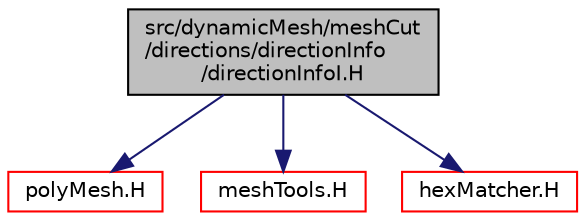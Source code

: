 digraph "src/dynamicMesh/meshCut/directions/directionInfo/directionInfoI.H"
{
  bgcolor="transparent";
  edge [fontname="Helvetica",fontsize="10",labelfontname="Helvetica",labelfontsize="10"];
  node [fontname="Helvetica",fontsize="10",shape=record];
  Node1 [label="src/dynamicMesh/meshCut\l/directions/directionInfo\l/directionInfoI.H",height=0.2,width=0.4,color="black", fillcolor="grey75", style="filled", fontcolor="black"];
  Node1 -> Node2 [color="midnightblue",fontsize="10",style="solid",fontname="Helvetica"];
  Node2 [label="polyMesh.H",height=0.2,width=0.4,color="red",URL="$a08631.html"];
  Node1 -> Node3 [color="midnightblue",fontsize="10",style="solid",fontname="Helvetica"];
  Node3 [label="meshTools.H",height=0.2,width=0.4,color="red",URL="$a07303.html"];
  Node1 -> Node4 [color="midnightblue",fontsize="10",style="solid",fontname="Helvetica"];
  Node4 [label="hexMatcher.H",height=0.2,width=0.4,color="red",URL="$a08494.html"];
}
